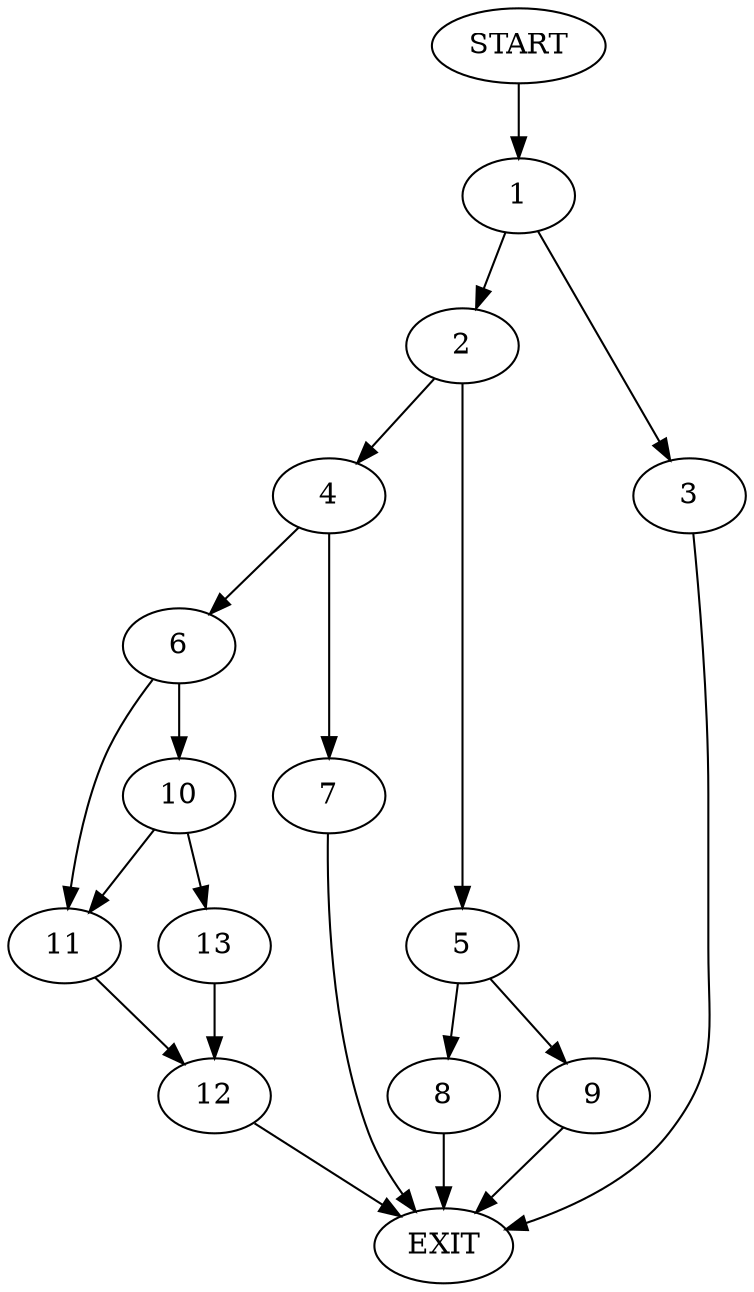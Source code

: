 digraph {
0 [label="START"]
14 [label="EXIT"]
0 -> 1
1 -> 2
1 -> 3
3 -> 14
2 -> 4
2 -> 5
4 -> 6
4 -> 7
5 -> 8
5 -> 9
6 -> 10
6 -> 11
7 -> 14
11 -> 12
10 -> 11
10 -> 13
13 -> 12
12 -> 14
8 -> 14
9 -> 14
}
